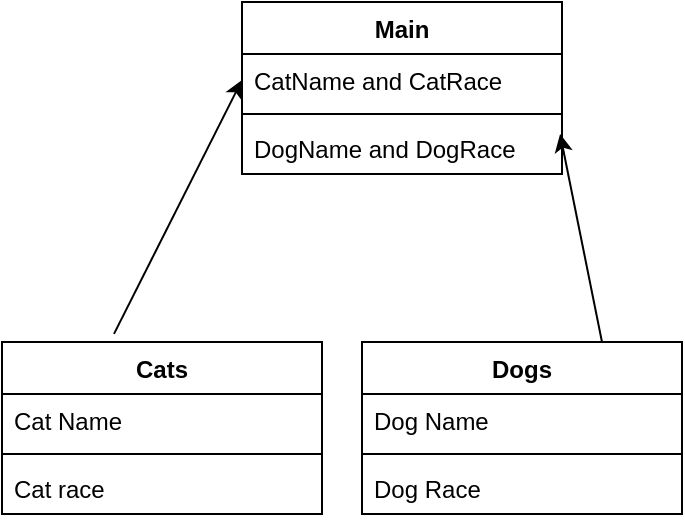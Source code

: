 <mxfile version="13.10.3" type="github">
  <diagram name="Page-1" id="e7e014a7-5840-1c2e-5031-d8a46d1fe8dd">
    <mxGraphModel dx="946" dy="662" grid="1" gridSize="10" guides="1" tooltips="1" connect="1" arrows="1" fold="1" page="1" pageScale="1" pageWidth="1169" pageHeight="826" background="#ffffff" math="0" shadow="0">
      <root>
        <mxCell id="0" />
        <mxCell id="1" parent="0" />
        <mxCell id="8q7QByaVjvssobNYnYBq-42" value="Cats" style="swimlane;fontStyle=1;align=center;verticalAlign=top;childLayout=stackLayout;horizontal=1;startSize=26;horizontalStack=0;resizeParent=1;resizeParentMax=0;resizeLast=0;collapsible=1;marginBottom=0;" vertex="1" parent="1">
          <mxGeometry x="170" y="430" width="160" height="86" as="geometry" />
        </mxCell>
        <mxCell id="8q7QByaVjvssobNYnYBq-43" value="Cat Name" style="text;strokeColor=none;fillColor=none;align=left;verticalAlign=top;spacingLeft=4;spacingRight=4;overflow=hidden;rotatable=0;points=[[0,0.5],[1,0.5]];portConstraint=eastwest;" vertex="1" parent="8q7QByaVjvssobNYnYBq-42">
          <mxGeometry y="26" width="160" height="26" as="geometry" />
        </mxCell>
        <mxCell id="8q7QByaVjvssobNYnYBq-44" value="" style="line;strokeWidth=1;fillColor=none;align=left;verticalAlign=middle;spacingTop=-1;spacingLeft=3;spacingRight=3;rotatable=0;labelPosition=right;points=[];portConstraint=eastwest;" vertex="1" parent="8q7QByaVjvssobNYnYBq-42">
          <mxGeometry y="52" width="160" height="8" as="geometry" />
        </mxCell>
        <mxCell id="8q7QByaVjvssobNYnYBq-45" value="Cat race" style="text;strokeColor=none;fillColor=none;align=left;verticalAlign=top;spacingLeft=4;spacingRight=4;overflow=hidden;rotatable=0;points=[[0,0.5],[1,0.5]];portConstraint=eastwest;" vertex="1" parent="8q7QByaVjvssobNYnYBq-42">
          <mxGeometry y="60" width="160" height="26" as="geometry" />
        </mxCell>
        <mxCell id="8q7QByaVjvssobNYnYBq-46" value="Dogs" style="swimlane;fontStyle=1;align=center;verticalAlign=top;childLayout=stackLayout;horizontal=1;startSize=26;horizontalStack=0;resizeParent=1;resizeParentMax=0;resizeLast=0;collapsible=1;marginBottom=0;" vertex="1" parent="1">
          <mxGeometry x="350" y="430" width="160" height="86" as="geometry" />
        </mxCell>
        <mxCell id="8q7QByaVjvssobNYnYBq-47" value="Dog Name" style="text;strokeColor=none;fillColor=none;align=left;verticalAlign=top;spacingLeft=4;spacingRight=4;overflow=hidden;rotatable=0;points=[[0,0.5],[1,0.5]];portConstraint=eastwest;" vertex="1" parent="8q7QByaVjvssobNYnYBq-46">
          <mxGeometry y="26" width="160" height="26" as="geometry" />
        </mxCell>
        <mxCell id="8q7QByaVjvssobNYnYBq-48" value="" style="line;strokeWidth=1;fillColor=none;align=left;verticalAlign=middle;spacingTop=-1;spacingLeft=3;spacingRight=3;rotatable=0;labelPosition=right;points=[];portConstraint=eastwest;" vertex="1" parent="8q7QByaVjvssobNYnYBq-46">
          <mxGeometry y="52" width="160" height="8" as="geometry" />
        </mxCell>
        <mxCell id="8q7QByaVjvssobNYnYBq-49" value="Dog Race" style="text;strokeColor=none;fillColor=none;align=left;verticalAlign=top;spacingLeft=4;spacingRight=4;overflow=hidden;rotatable=0;points=[[0,0.5],[1,0.5]];portConstraint=eastwest;" vertex="1" parent="8q7QByaVjvssobNYnYBq-46">
          <mxGeometry y="60" width="160" height="26" as="geometry" />
        </mxCell>
        <mxCell id="8q7QByaVjvssobNYnYBq-50" value="Main" style="swimlane;fontStyle=1;align=center;verticalAlign=top;childLayout=stackLayout;horizontal=1;startSize=26;horizontalStack=0;resizeParent=1;resizeParentMax=0;resizeLast=0;collapsible=1;marginBottom=0;" vertex="1" parent="1">
          <mxGeometry x="290" y="260" width="160" height="86" as="geometry" />
        </mxCell>
        <mxCell id="8q7QByaVjvssobNYnYBq-51" value="CatName and CatRace" style="text;strokeColor=none;fillColor=none;align=left;verticalAlign=top;spacingLeft=4;spacingRight=4;overflow=hidden;rotatable=0;points=[[0,0.5],[1,0.5]];portConstraint=eastwest;" vertex="1" parent="8q7QByaVjvssobNYnYBq-50">
          <mxGeometry y="26" width="160" height="26" as="geometry" />
        </mxCell>
        <mxCell id="8q7QByaVjvssobNYnYBq-52" value="" style="line;strokeWidth=1;fillColor=none;align=left;verticalAlign=middle;spacingTop=-1;spacingLeft=3;spacingRight=3;rotatable=0;labelPosition=right;points=[];portConstraint=eastwest;" vertex="1" parent="8q7QByaVjvssobNYnYBq-50">
          <mxGeometry y="52" width="160" height="8" as="geometry" />
        </mxCell>
        <mxCell id="8q7QByaVjvssobNYnYBq-53" value="DogName and DogRace" style="text;strokeColor=none;fillColor=none;align=left;verticalAlign=top;spacingLeft=4;spacingRight=4;overflow=hidden;rotatable=0;points=[[0,0.5],[1,0.5]];portConstraint=eastwest;" vertex="1" parent="8q7QByaVjvssobNYnYBq-50">
          <mxGeometry y="60" width="160" height="26" as="geometry" />
        </mxCell>
        <mxCell id="8q7QByaVjvssobNYnYBq-54" value="" style="endArrow=classic;html=1;entryX=0;entryY=0.5;entryDx=0;entryDy=0;exitX=0.35;exitY=-0.047;exitDx=0;exitDy=0;exitPerimeter=0;" edge="1" parent="1" source="8q7QByaVjvssobNYnYBq-42" target="8q7QByaVjvssobNYnYBq-51">
          <mxGeometry width="50" height="50" relative="1" as="geometry">
            <mxPoint x="230" y="420" as="sourcePoint" />
            <mxPoint x="140" y="360" as="targetPoint" />
          </mxGeometry>
        </mxCell>
        <mxCell id="8q7QByaVjvssobNYnYBq-55" value="" style="endArrow=classic;html=1;exitX=0.75;exitY=0;exitDx=0;exitDy=0;entryX=0.994;entryY=0.231;entryDx=0;entryDy=0;entryPerimeter=0;" edge="1" parent="1" source="8q7QByaVjvssobNYnYBq-46" target="8q7QByaVjvssobNYnYBq-53">
          <mxGeometry width="50" height="50" relative="1" as="geometry">
            <mxPoint x="460" y="320" as="sourcePoint" />
            <mxPoint x="420" y="390" as="targetPoint" />
          </mxGeometry>
        </mxCell>
      </root>
    </mxGraphModel>
  </diagram>
</mxfile>
